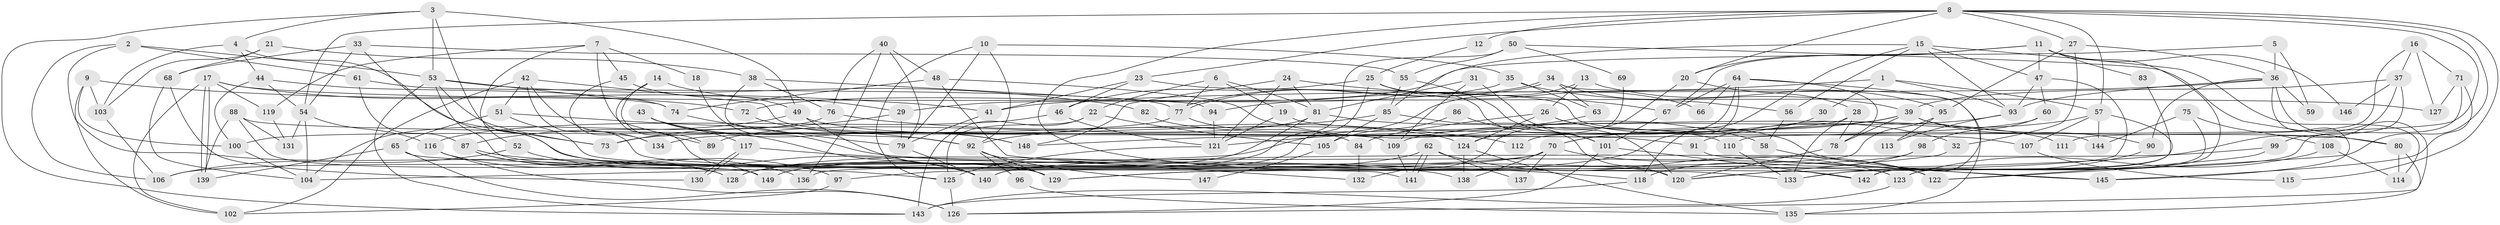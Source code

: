 // Generated by graph-tools (version 1.1) at 2025/52/03/09/25 04:52:09]
// undirected, 149 vertices, 298 edges
graph export_dot {
graph [start="1"]
  node [color=gray90,style=filled];
  1;
  2;
  3;
  4;
  5;
  6;
  7;
  8;
  9;
  10;
  11;
  12;
  13;
  14;
  15;
  16;
  17;
  18;
  19;
  20;
  21;
  22;
  23;
  24;
  25;
  26;
  27;
  28;
  29;
  30;
  31;
  32;
  33;
  34;
  35;
  36;
  37;
  38;
  39;
  40;
  41;
  42;
  43;
  44;
  45;
  46;
  47;
  48;
  49;
  50;
  51;
  52;
  53;
  54;
  55;
  56;
  57;
  58;
  59;
  60;
  61;
  62;
  63;
  64;
  65;
  66;
  67;
  68;
  69;
  70;
  71;
  72;
  73;
  74;
  75;
  76;
  77;
  78;
  79;
  80;
  81;
  82;
  83;
  84;
  85;
  86;
  87;
  88;
  89;
  90;
  91;
  92;
  93;
  94;
  95;
  96;
  97;
  98;
  99;
  100;
  101;
  102;
  103;
  104;
  105;
  106;
  107;
  108;
  109;
  110;
  111;
  112;
  113;
  114;
  115;
  116;
  117;
  118;
  119;
  120;
  121;
  122;
  123;
  124;
  125;
  126;
  127;
  128;
  129;
  130;
  131;
  132;
  133;
  134;
  135;
  136;
  137;
  138;
  139;
  140;
  141;
  142;
  143;
  144;
  145;
  146;
  147;
  148;
  149;
  1 -- 57;
  1 -- 93;
  1 -- 30;
  1 -- 94;
  2 -- 53;
  2 -- 128;
  2 -- 61;
  2 -- 106;
  3 -- 129;
  3 -- 143;
  3 -- 4;
  3 -- 49;
  3 -- 53;
  4 -- 44;
  4 -- 73;
  4 -- 103;
  5 -- 29;
  5 -- 36;
  5 -- 59;
  6 -- 77;
  6 -- 81;
  6 -- 19;
  6 -- 22;
  7 -- 52;
  7 -- 45;
  7 -- 18;
  7 -- 89;
  7 -- 119;
  8 -- 141;
  8 -- 27;
  8 -- 12;
  8 -- 20;
  8 -- 23;
  8 -- 54;
  8 -- 57;
  8 -- 110;
  8 -- 115;
  8 -- 122;
  9 -- 100;
  9 -- 103;
  9 -- 41;
  9 -- 102;
  10 -- 92;
  10 -- 125;
  10 -- 35;
  10 -- 79;
  11 -- 47;
  11 -- 20;
  11 -- 67;
  11 -- 83;
  11 -- 123;
  11 -- 146;
  12 -- 25;
  13 -- 95;
  13 -- 104;
  13 -- 26;
  14 -- 149;
  14 -- 29;
  14 -- 89;
  15 -- 47;
  15 -- 56;
  15 -- 85;
  15 -- 93;
  15 -- 114;
  15 -- 118;
  16 -- 37;
  16 -- 127;
  16 -- 71;
  16 -- 111;
  17 -- 72;
  17 -- 139;
  17 -- 139;
  17 -- 102;
  17 -- 119;
  17 -- 127;
  18 -- 122;
  19 -- 121;
  19 -- 107;
  20 -- 132;
  20 -- 28;
  21 -- 103;
  21 -- 38;
  21 -- 68;
  22 -- 125;
  22 -- 105;
  22 -- 143;
  23 -- 41;
  23 -- 46;
  23 -- 144;
  24 -- 148;
  24 -- 67;
  24 -- 81;
  24 -- 121;
  25 -- 46;
  25 -- 101;
  25 -- 66;
  25 -- 140;
  26 -- 145;
  26 -- 32;
  26 -- 84;
  26 -- 124;
  27 -- 32;
  27 -- 36;
  27 -- 95;
  28 -- 78;
  28 -- 133;
  28 -- 134;
  29 -- 79;
  29 -- 73;
  30 -- 70;
  31 -- 81;
  31 -- 120;
  31 -- 109;
  32 -- 120;
  33 -- 120;
  33 -- 55;
  33 -- 54;
  33 -- 68;
  34 -- 77;
  34 -- 77;
  34 -- 135;
  34 -- 56;
  34 -- 63;
  35 -- 63;
  35 -- 39;
  35 -- 72;
  36 -- 41;
  36 -- 93;
  36 -- 59;
  36 -- 90;
  36 -- 126;
  36 -- 145;
  37 -- 39;
  37 -- 99;
  37 -- 129;
  37 -- 146;
  38 -- 94;
  38 -- 92;
  38 -- 76;
  39 -- 90;
  39 -- 70;
  39 -- 78;
  39 -- 80;
  39 -- 148;
  40 -- 76;
  40 -- 79;
  40 -- 48;
  40 -- 136;
  41 -- 79;
  42 -- 123;
  42 -- 102;
  42 -- 51;
  42 -- 109;
  42 -- 134;
  43 -- 140;
  43 -- 117;
  43 -- 148;
  44 -- 54;
  44 -- 100;
  44 -- 74;
  45 -- 49;
  45 -- 134;
  46 -- 121;
  46 -- 116;
  47 -- 93;
  47 -- 60;
  47 -- 120;
  48 -- 74;
  48 -- 58;
  48 -- 132;
  49 -- 124;
  49 -- 87;
  49 -- 129;
  50 -- 80;
  50 -- 55;
  50 -- 69;
  50 -- 149;
  51 -- 65;
  51 -- 92;
  51 -- 142;
  52 -- 106;
  52 -- 140;
  53 -- 143;
  53 -- 73;
  53 -- 74;
  53 -- 82;
  53 -- 125;
  54 -- 104;
  54 -- 116;
  54 -- 131;
  55 -- 101;
  55 -- 85;
  56 -- 58;
  57 -- 123;
  57 -- 91;
  57 -- 107;
  57 -- 144;
  58 -- 122;
  60 -- 73;
  60 -- 98;
  61 -- 87;
  61 -- 77;
  62 -- 141;
  62 -- 141;
  62 -- 149;
  62 -- 123;
  62 -- 137;
  63 -- 121;
  64 -- 67;
  64 -- 78;
  64 -- 66;
  64 -- 112;
  64 -- 128;
  64 -- 142;
  65 -- 139;
  65 -- 126;
  65 -- 133;
  67 -- 101;
  68 -- 104;
  68 -- 130;
  69 -- 124;
  70 -- 97;
  70 -- 106;
  70 -- 122;
  70 -- 137;
  70 -- 138;
  71 -- 133;
  71 -- 127;
  71 -- 145;
  72 -- 148;
  74 -- 79;
  75 -- 144;
  75 -- 142;
  75 -- 108;
  76 -- 104;
  76 -- 112;
  77 -- 84;
  77 -- 100;
  78 -- 120;
  79 -- 140;
  80 -- 114;
  80 -- 135;
  81 -- 89;
  81 -- 111;
  81 -- 128;
  82 -- 110;
  83 -- 142;
  84 -- 132;
  85 -- 92;
  85 -- 105;
  85 -- 120;
  86 -- 105;
  86 -- 101;
  87 -- 128;
  87 -- 97;
  87 -- 138;
  88 -- 131;
  88 -- 91;
  88 -- 139;
  88 -- 149;
  90 -- 133;
  91 -- 145;
  92 -- 129;
  92 -- 96;
  92 -- 147;
  93 -- 109;
  93 -- 113;
  94 -- 121;
  95 -- 136;
  95 -- 113;
  96 -- 135;
  97 -- 102;
  98 -- 129;
  98 -- 118;
  99 -- 140;
  99 -- 122;
  100 -- 104;
  101 -- 142;
  101 -- 126;
  103 -- 106;
  105 -- 147;
  107 -- 115;
  108 -- 123;
  108 -- 114;
  109 -- 141;
  110 -- 133;
  116 -- 126;
  116 -- 136;
  117 -- 118;
  117 -- 130;
  117 -- 130;
  118 -- 143;
  119 -- 131;
  121 -- 125;
  123 -- 143;
  124 -- 138;
  124 -- 135;
  125 -- 126;
}
